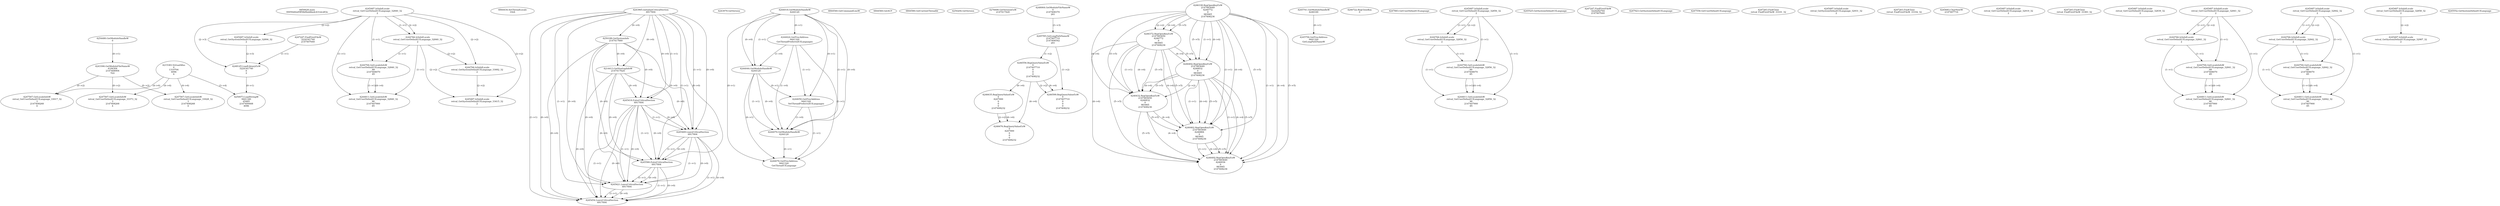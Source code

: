 // Global SCDG with merge call
digraph {
	0 [label="6850628.main
00050d42d5ff38d9eddbedc431dc283e"]
	1 [label="4254480.GetModuleHandleW
0"]
	2 [label="6844434.SetThreadLocale
1024"]
	3 [label="4243965.InitializeCriticalSection
6917004"]
	4 [label="4243979.GetVersion
"]
	5 [label="4244018.GetModuleHandleW
4244120"]
	6 [label="4244024.GetProcAddress
9441320
GetThreadPreferredUILanguages"]
	5 -> 6 [label="(0-->1)"]
	7 [label="4244044.GetModuleHandleW
4244120"]
	5 -> 7 [label="(1-->1)"]
	5 -> 7 [label="(0-->0)"]
	6 -> 7 [label="(1-->0)"]
	8 [label="4244050.GetProcAddress
9441320
SetThreadPreferredUILanguages"]
	5 -> 8 [label="(0-->1)"]
	6 -> 8 [label="(1-->1)"]
	7 -> 8 [label="(0-->1)"]
	9 [label="4244070.GetModuleHandleW
4244120"]
	5 -> 9 [label="(1-->1)"]
	7 -> 9 [label="(1-->1)"]
	5 -> 9 [label="(0-->0)"]
	6 -> 9 [label="(1-->0)"]
	7 -> 9 [label="(0-->0)"]
	8 -> 9 [label="(1-->0)"]
	10 [label="4244076.GetProcAddress
9441320
GetThreadUILanguage"]
	5 -> 10 [label="(0-->1)"]
	6 -> 10 [label="(1-->1)"]
	7 -> 10 [label="(0-->1)"]
	8 -> 10 [label="(1-->1)"]
	9 -> 10 [label="(0-->1)"]
	11 [label="4250188.GetSystemInfo
2147417660"]
	3 -> 11 [label="(0-->0)"]
	12 [label="6844540.GetCommandLineW
"]
	13 [label="4214413.GetStartupInfoW
2147417624"]
	3 -> 13 [label="(0-->0)"]
	11 -> 13 [label="(0-->0)"]
	14 [label="6844560.GetACP
"]
	15 [label="6844580.GetCurrentThreadId
"]
	16 [label="4250204.GetVersion
"]
	17 [label="4276690.GetVersionExW
2147417420"]
	18 [label="4243306.GetModuleFileNameW
4194304
2147408904
522"]
	1 -> 18 [label="(0-->1)"]
	19 [label="4248064.GetModuleFileNameW
0
2147408370
261"]
	20 [label="4215383.VirtualAlloc
0
1310704
4096
4"]
	21 [label="4246338.RegOpenKeyExW
2147483649
4246772
0
983065
2147408236"]
	22 [label="4245741.GetModuleHandleW
4246160"]
	23 [label="4245758.GetProcAddress
9441320
GetLongPathNameW"]
	22 -> 23 [label="(0-->1)"]
	24 [label="4245785.GetLongPathNameW
2147407710
2147406542
261"]
	19 -> 24 [label="(3-->3)"]
	25 [label="4246556.RegQueryValueExW
0
2147407710
0
0
0
2147408232"]
	24 -> 25 [label="(1-->2)"]
	26 [label="4246635.RegQueryValueExW
0
4247000
0
0
0
2147408232"]
	25 -> 26 [label="(6-->6)"]
	27 [label="4246676.RegQueryValueExW
0
4247000
0
0
0
2147408232"]
	26 -> 27 [label="(2-->2)"]
	25 -> 27 [label="(6-->6)"]
	26 -> 27 [label="(6-->6)"]
	28 [label="4246722.RegCloseKey
0"]
	29 [label="4247883.GetUserDefaultUILanguage
"]
	30 [label="4245418.EnterCriticalSection
6917004"]
	3 -> 30 [label="(1-->1)"]
	3 -> 30 [label="(0-->0)"]
	11 -> 30 [label="(0-->0)"]
	13 -> 30 [label="(0-->0)"]
	31 [label="4245469.LeaveCriticalSection
6917004"]
	3 -> 31 [label="(1-->1)"]
	30 -> 31 [label="(1-->1)"]
	3 -> 31 [label="(0-->0)"]
	11 -> 31 [label="(0-->0)"]
	13 -> 31 [label="(0-->0)"]
	30 -> 31 [label="(0-->0)"]
	32 [label="4245487.IsValidLocale
retval_GetUserDefaultUILanguage_32856_32
2"]
	33 [label="4244766.IsValidLocale
retval_GetUserDefaultUILanguage_32856_32
2"]
	32 -> 33 [label="(1-->1)"]
	32 -> 33 [label="(2-->2)"]
	34 [label="4244794.GetLocaleInfoW
retval_GetUserDefaultUILanguage_32856_32
89
2147408070
85"]
	32 -> 34 [label="(1-->1)"]
	33 -> 34 [label="(1-->1)"]
	35 [label="4244811.GetLocaleInfoW
retval_GetUserDefaultUILanguage_32856_32
90
2147407900
85"]
	32 -> 35 [label="(1-->1)"]
	33 -> 35 [label="(1-->1)"]
	34 -> 35 [label="(1-->1)"]
	34 -> 35 [label="(4-->4)"]
	36 [label="4245525.GetSystemDefaultUILanguage
"]
	37 [label="4245580.EnterCriticalSection
6917004"]
	3 -> 37 [label="(1-->1)"]
	30 -> 37 [label="(1-->1)"]
	31 -> 37 [label="(1-->1)"]
	3 -> 37 [label="(0-->0)"]
	11 -> 37 [label="(0-->0)"]
	13 -> 37 [label="(0-->0)"]
	30 -> 37 [label="(0-->0)"]
	31 -> 37 [label="(0-->0)"]
	38 [label="4245621.LeaveCriticalSection
6917004"]
	3 -> 38 [label="(1-->1)"]
	30 -> 38 [label="(1-->1)"]
	31 -> 38 [label="(1-->1)"]
	37 -> 38 [label="(1-->1)"]
	3 -> 38 [label="(0-->0)"]
	11 -> 38 [label="(0-->0)"]
	13 -> 38 [label="(0-->0)"]
	30 -> 38 [label="(0-->0)"]
	31 -> 38 [label="(0-->0)"]
	37 -> 38 [label="(0-->0)"]
	39 [label="4246372.RegOpenKeyExW
2147483650
4246772
0
983065
2147408236"]
	21 -> 39 [label="(2-->2)"]
	21 -> 39 [label="(4-->4)"]
	21 -> 39 [label="(5-->5)"]
	40 [label="4246402.RegOpenKeyExW
2147483649
4246832
0
983065
2147408236"]
	21 -> 40 [label="(1-->1)"]
	21 -> 40 [label="(4-->4)"]
	39 -> 40 [label="(4-->4)"]
	21 -> 40 [label="(5-->5)"]
	39 -> 40 [label="(5-->5)"]
	41 [label="4246432.RegOpenKeyExW
2147483650
4246832
0
983065
2147408236"]
	39 -> 41 [label="(1-->1)"]
	40 -> 41 [label="(2-->2)"]
	21 -> 41 [label="(4-->4)"]
	39 -> 41 [label="(4-->4)"]
	40 -> 41 [label="(4-->4)"]
	21 -> 41 [label="(5-->5)"]
	39 -> 41 [label="(5-->5)"]
	40 -> 41 [label="(5-->5)"]
	42 [label="4246462.RegOpenKeyExW
2147483649
4246884
0
983065
2147408236"]
	21 -> 42 [label="(1-->1)"]
	40 -> 42 [label="(1-->1)"]
	21 -> 42 [label="(4-->4)"]
	39 -> 42 [label="(4-->4)"]
	40 -> 42 [label="(4-->4)"]
	41 -> 42 [label="(4-->4)"]
	21 -> 42 [label="(5-->5)"]
	39 -> 42 [label="(5-->5)"]
	40 -> 42 [label="(5-->5)"]
	41 -> 42 [label="(5-->5)"]
	43 [label="4246492.RegOpenKeyExW
2147483649
4246936
0
983065
2147408236"]
	21 -> 43 [label="(1-->1)"]
	40 -> 43 [label="(1-->1)"]
	42 -> 43 [label="(1-->1)"]
	21 -> 43 [label="(4-->4)"]
	39 -> 43 [label="(4-->4)"]
	40 -> 43 [label="(4-->4)"]
	41 -> 43 [label="(4-->4)"]
	42 -> 43 [label="(4-->4)"]
	21 -> 43 [label="(5-->5)"]
	39 -> 43 [label="(5-->5)"]
	40 -> 43 [label="(5-->5)"]
	41 -> 43 [label="(5-->5)"]
	42 -> 43 [label="(5-->5)"]
	44 [label="4246599.RegQueryValueExW
0
2147407710
0
0
0
2147408232"]
	24 -> 44 [label="(1-->2)"]
	25 -> 44 [label="(2-->2)"]
	25 -> 44 [label="(6-->6)"]
	45 [label="4245487.IsValidLocale
retval_GetUserDefaultUILanguage_32840_32
2"]
	46 [label="4244766.IsValidLocale
retval_GetUserDefaultUILanguage_32840_32
2"]
	45 -> 46 [label="(1-->1)"]
	45 -> 46 [label="(2-->2)"]
	47 [label="4244794.GetLocaleInfoW
retval_GetUserDefaultUILanguage_32840_32
89
2147408070
85"]
	45 -> 47 [label="(1-->1)"]
	46 -> 47 [label="(1-->1)"]
	48 [label="4244811.GetLocaleInfoW
retval_GetUserDefaultUILanguage_32840_32
90
2147407900
85"]
	45 -> 48 [label="(1-->1)"]
	46 -> 48 [label="(1-->1)"]
	47 -> 48 [label="(1-->1)"]
	47 -> 48 [label="(4-->4)"]
	49 [label="4247247.FindFirstFileW
3224282764
2147407640"]
	50 [label="4247923.GetSystemDefaultUILanguage
"]
	51 [label="4245454.LeaveCriticalSection
6917004"]
	3 -> 51 [label="(1-->1)"]
	30 -> 51 [label="(1-->1)"]
	31 -> 51 [label="(1-->1)"]
	37 -> 51 [label="(1-->1)"]
	38 -> 51 [label="(1-->1)"]
	3 -> 51 [label="(0-->0)"]
	11 -> 51 [label="(0-->0)"]
	13 -> 51 [label="(0-->0)"]
	30 -> 51 [label="(0-->0)"]
	31 -> 51 [label="(0-->0)"]
	37 -> 51 [label="(0-->0)"]
	38 -> 51 [label="(0-->0)"]
	52 [label="4245487.IsValidLocale
retval_GetSystemDefaultUILanguage_32894_32
2"]
	45 -> 52 [label="(2-->2)"]
	53 [label="4247558.GetUserDefaultUILanguage
"]
	54 [label="4247567.GetLocaleInfoW
retval_GetUserDefaultUILanguage_33017_32
3
2147408268
4"]
	18 -> 54 [label="(0-->2)"]
	20 -> 54 [label="(4-->4)"]
	55 [label="4247247.FindFirstFileW
3224341740
2147407640"]
	56 [label="4247263.FindClose
retval_FindFirstFileW_33101_32"]
	57 [label="4248145.LoadLibraryExW
3224341740
0
2"]
	55 -> 57 [label="(1-->1)"]
	45 -> 57 [label="(2-->3)"]
	52 -> 57 [label="(2-->3)"]
	58 [label="4250073.LoadStringW
9441340
65485
2147409468
4096"]
	57 -> 58 [label="(0-->1)"]
	20 -> 58 [label="(3-->4)"]
	59 [label="4245487.IsValidLocale
retval_GetSystemDefaultUILanguage_32931_32
2"]
	60 [label="4247567.GetLocaleInfoW
retval_GetUserDefaultUILanguage_33028_32
3
2147408268
4"]
	18 -> 60 [label="(0-->2)"]
	20 -> 60 [label="(4-->4)"]
	61 [label="4247263.FindClose
retval_FindFirstFileW_33102_32"]
	62 [label="4245683.CharNextW
2147407716"]
	63 [label="4245487.IsValidLocale
retval_GetUserDefaultUILanguage_32919_32
2"]
	64 [label="4247567.GetLocaleInfoW
retval_GetUserDefaultUILanguage_33373_32
3
2147408268
4"]
	18 -> 64 [label="(0-->2)"]
	20 -> 64 [label="(4-->4)"]
	65 [label="4247263.FindClose
retval_FindFirstFileW_33383_32"]
	66 [label="4245487.IsValidLocale
retval_GetUserDefaultUILanguage_32839_32
2"]
	67 [label="4245487.IsValidLocale
retval_GetUserDefaultUILanguage_32841_32
2"]
	68 [label="4245487.IsValidLocale
retval_GetUserDefaultUILanguage_32842_32
2"]
	69 [label="4245487.IsValidLocale
retval_GetUserDefaultUILanguage_32858_32
2"]
	70 [label="4244766.IsValidLocale
retval_GetUserDefaultUILanguage_32841_32
2"]
	67 -> 70 [label="(1-->1)"]
	67 -> 70 [label="(2-->2)"]
	71 [label="4244794.GetLocaleInfoW
retval_GetUserDefaultUILanguage_32841_32
89
2147408070
85"]
	67 -> 71 [label="(1-->1)"]
	70 -> 71 [label="(1-->1)"]
	72 [label="4244811.GetLocaleInfoW
retval_GetUserDefaultUILanguage_32841_32
90
2147407900
85"]
	67 -> 72 [label="(1-->1)"]
	70 -> 72 [label="(1-->1)"]
	71 -> 72 [label="(1-->1)"]
	71 -> 72 [label="(4-->4)"]
	73 [label="4245552.GetSystemDefaultUILanguage
"]
	74 [label="4244766.IsValidLocale
retval_GetUserDefaultUILanguage_32842_32
2"]
	68 -> 74 [label="(1-->1)"]
	68 -> 74 [label="(2-->2)"]
	75 [label="4244794.GetLocaleInfoW
retval_GetUserDefaultUILanguage_32842_32
89
2147408070
85"]
	68 -> 75 [label="(1-->1)"]
	74 -> 75 [label="(1-->1)"]
	76 [label="4244811.GetLocaleInfoW
retval_GetUserDefaultUILanguage_32842_32
90
2147407900
85"]
	68 -> 76 [label="(1-->1)"]
	74 -> 76 [label="(1-->1)"]
	75 -> 76 [label="(1-->1)"]
	75 -> 76 [label="(4-->4)"]
	77 [label="4244766.IsValidLocale
retval_GetSystemDefaultUILanguage_33082_32
2"]
	45 -> 77 [label="(2-->2)"]
	46 -> 77 [label="(2-->2)"]
	78 [label="4245487.IsValidLocale
retval_GetSystemDefaultUILanguage_33415_32
2"]
	45 -> 78 [label="(2-->2)"]
	46 -> 78 [label="(2-->2)"]
	77 -> 78 [label="(2-->2)"]
	79 [label="4245487.IsValidLocale
retval_GetSystemDefaultUILanguage_32987_32
2"]
	69 -> 79 [label="(2-->2)"]
}
